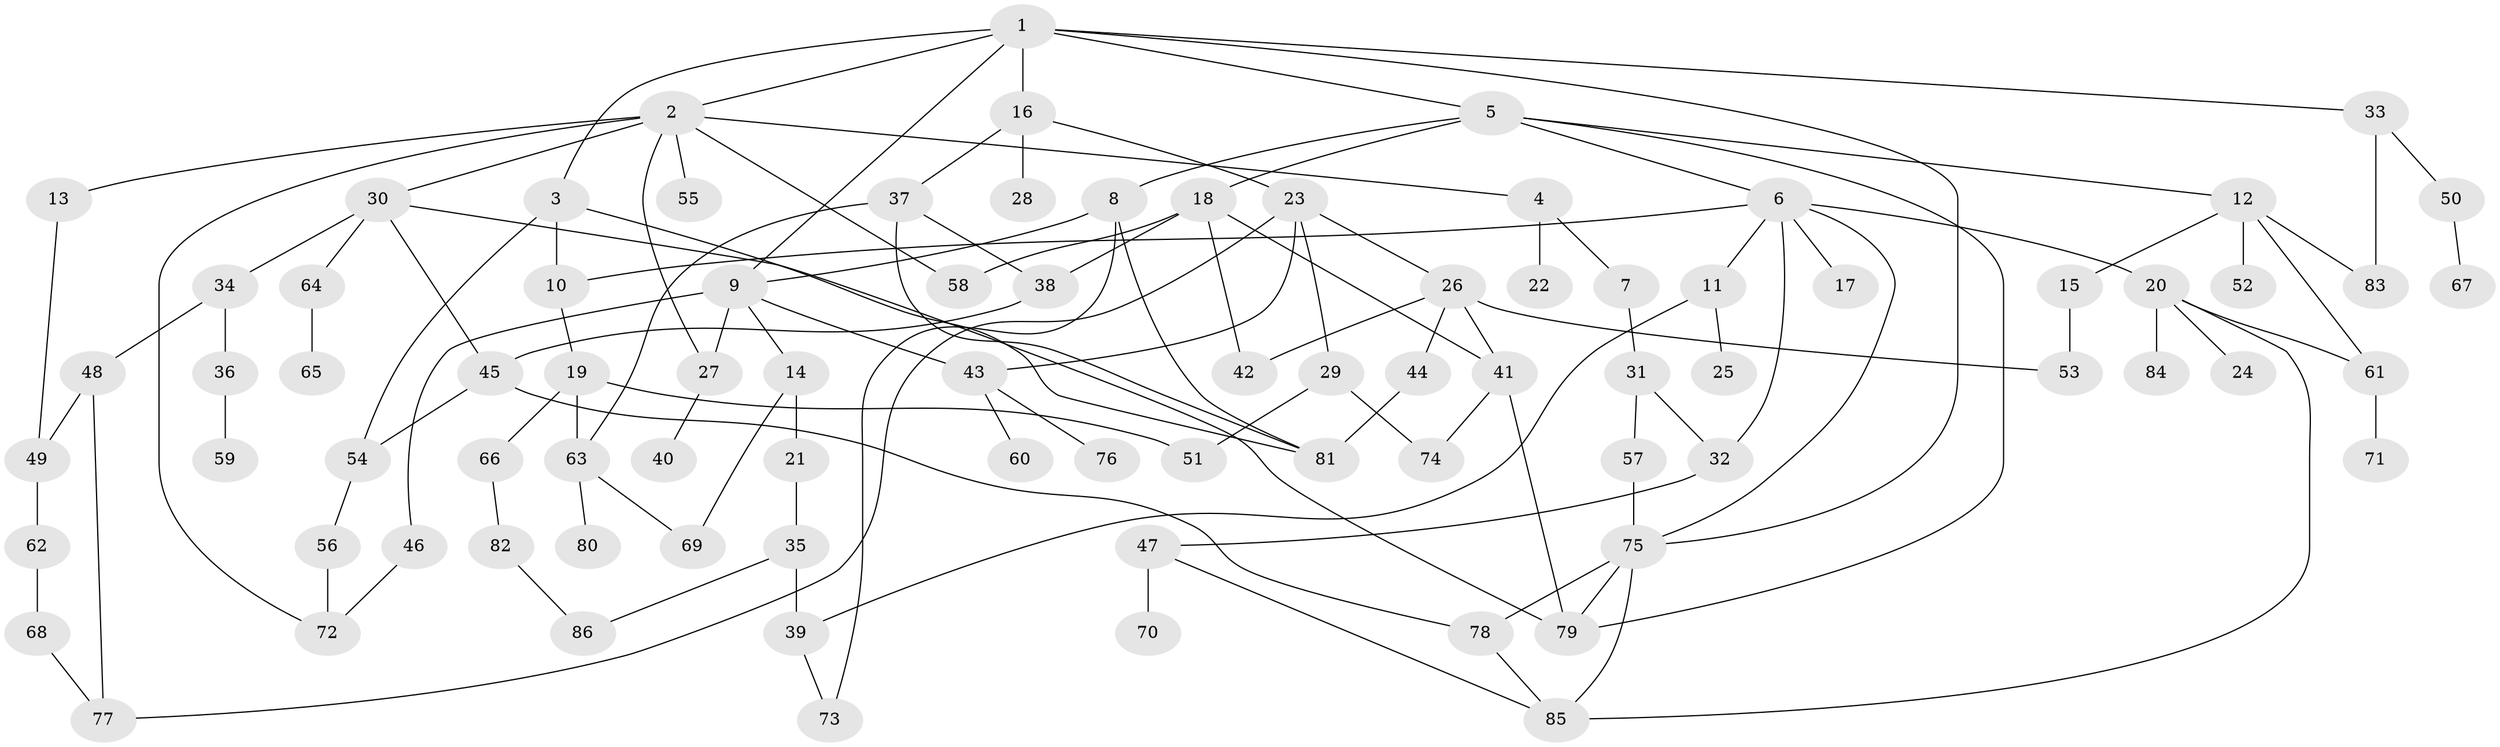 // Generated by graph-tools (version 1.1) at 2025/01/03/09/25 03:01:11]
// undirected, 86 vertices, 123 edges
graph export_dot {
graph [start="1"]
  node [color=gray90,style=filled];
  1;
  2;
  3;
  4;
  5;
  6;
  7;
  8;
  9;
  10;
  11;
  12;
  13;
  14;
  15;
  16;
  17;
  18;
  19;
  20;
  21;
  22;
  23;
  24;
  25;
  26;
  27;
  28;
  29;
  30;
  31;
  32;
  33;
  34;
  35;
  36;
  37;
  38;
  39;
  40;
  41;
  42;
  43;
  44;
  45;
  46;
  47;
  48;
  49;
  50;
  51;
  52;
  53;
  54;
  55;
  56;
  57;
  58;
  59;
  60;
  61;
  62;
  63;
  64;
  65;
  66;
  67;
  68;
  69;
  70;
  71;
  72;
  73;
  74;
  75;
  76;
  77;
  78;
  79;
  80;
  81;
  82;
  83;
  84;
  85;
  86;
  1 -- 2;
  1 -- 3;
  1 -- 5;
  1 -- 9;
  1 -- 16;
  1 -- 33;
  1 -- 75;
  2 -- 4;
  2 -- 13;
  2 -- 27;
  2 -- 30;
  2 -- 55;
  2 -- 72;
  2 -- 58;
  3 -- 54;
  3 -- 81;
  3 -- 10;
  4 -- 7;
  4 -- 22;
  5 -- 6;
  5 -- 8;
  5 -- 12;
  5 -- 18;
  5 -- 79;
  6 -- 10;
  6 -- 11;
  6 -- 17;
  6 -- 20;
  6 -- 75;
  6 -- 32;
  7 -- 31;
  8 -- 73;
  8 -- 81;
  8 -- 9;
  9 -- 14;
  9 -- 46;
  9 -- 27;
  9 -- 43;
  10 -- 19;
  11 -- 25;
  11 -- 39;
  12 -- 15;
  12 -- 52;
  12 -- 83;
  12 -- 61;
  13 -- 49;
  14 -- 21;
  14 -- 69;
  15 -- 53;
  16 -- 23;
  16 -- 28;
  16 -- 37;
  18 -- 58;
  18 -- 38;
  18 -- 42;
  18 -- 41;
  19 -- 66;
  19 -- 51;
  19 -- 63;
  20 -- 24;
  20 -- 61;
  20 -- 84;
  20 -- 85;
  21 -- 35;
  23 -- 26;
  23 -- 29;
  23 -- 43;
  23 -- 77;
  26 -- 41;
  26 -- 42;
  26 -- 44;
  26 -- 53;
  27 -- 40;
  29 -- 51;
  29 -- 74;
  30 -- 34;
  30 -- 45;
  30 -- 64;
  30 -- 79;
  31 -- 32;
  31 -- 57;
  32 -- 47;
  33 -- 50;
  33 -- 83;
  34 -- 36;
  34 -- 48;
  35 -- 86;
  35 -- 39;
  36 -- 59;
  37 -- 38;
  37 -- 63;
  37 -- 81;
  38 -- 45;
  39 -- 73;
  41 -- 74;
  41 -- 79;
  43 -- 60;
  43 -- 76;
  44 -- 81;
  45 -- 54;
  45 -- 78;
  46 -- 72;
  47 -- 70;
  47 -- 85;
  48 -- 49;
  48 -- 77;
  49 -- 62;
  50 -- 67;
  54 -- 56;
  56 -- 72;
  57 -- 75;
  61 -- 71;
  62 -- 68;
  63 -- 69;
  63 -- 80;
  64 -- 65;
  66 -- 82;
  68 -- 77;
  75 -- 85;
  75 -- 78;
  75 -- 79;
  78 -- 85;
  82 -- 86;
}
